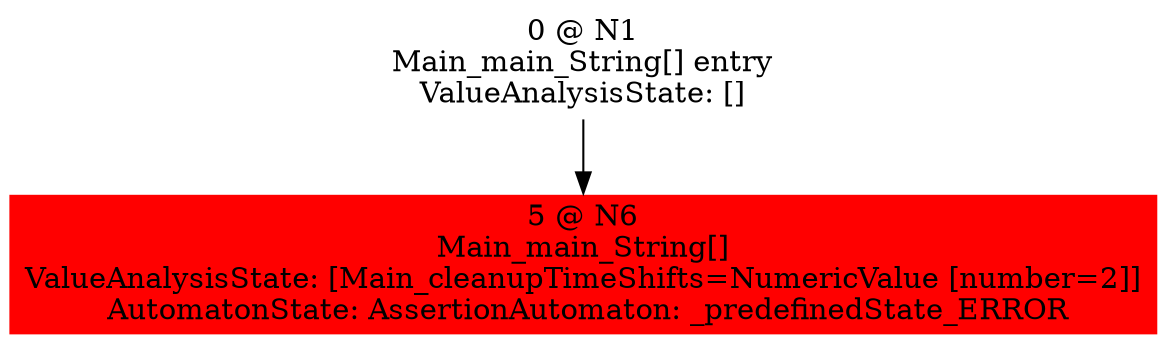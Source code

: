 digraph ARG {
node [style="filled" shape="box" color="white"]
0 [label="0 @ N1\nMain_main_String[] entry\nValueAnalysisState: []\n" id="0"]
5 [fillcolor="red" label="5 @ N6\nMain_main_String[]\nValueAnalysisState: [Main_cleanupTimeShifts=NumericValue [number=2]]\n AutomatonState: AssertionAutomaton: _predefinedState_ERROR\n" id="5"]
0 -> 5 []
}
